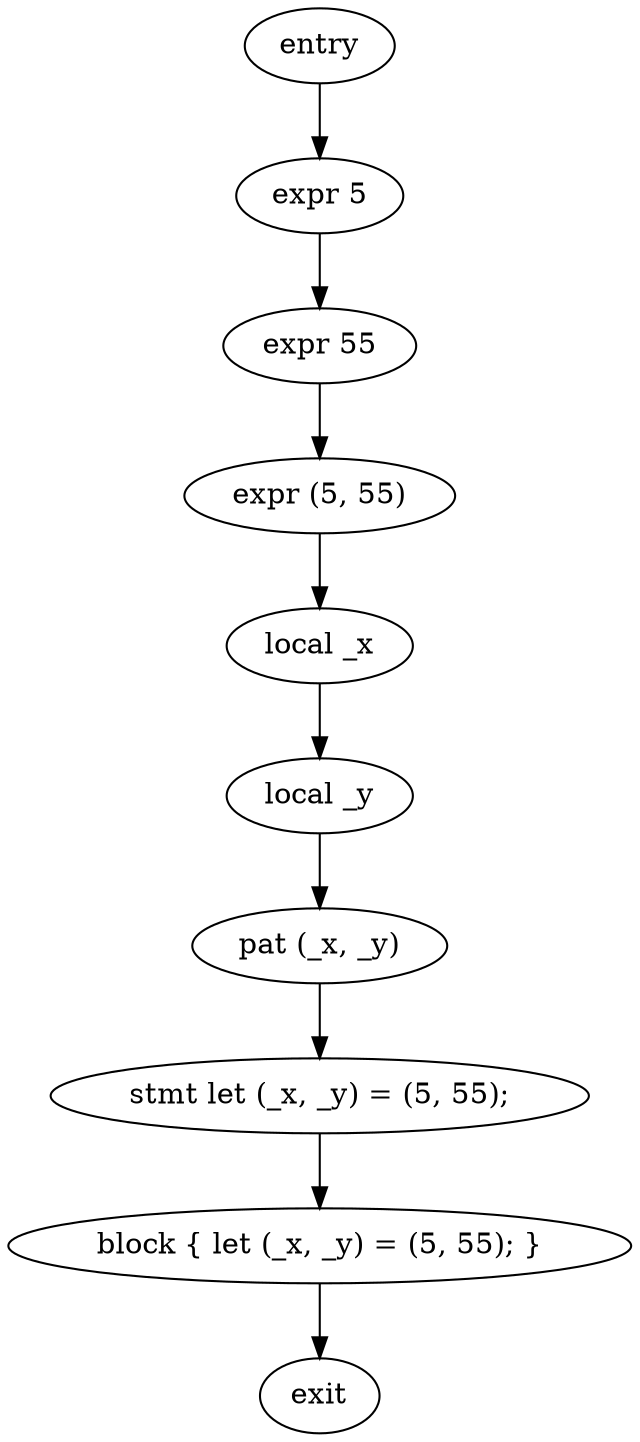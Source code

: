 digraph block {
    N0[label="entry"];
    N1[label="exit"];
    N2[label="expr 5"];
    N3[label="expr 55"];
    N4[label="expr (5, 55)"];
    N5[label="local _x"];
    N6[label="local _y"];
    N7[label="pat (_x, _y)"];
    N8[label="stmt let (_x, _y) = (5, 55);"];
    N9[label="block { let (_x, _y) = (5, 55); }"];
    N0 -> N2;
    N2 -> N3;
    N3 -> N4;
    N4 -> N5;
    N5 -> N6;
    N6 -> N7;
    N7 -> N8;
    N8 -> N9;
    N9 -> N1;
}
